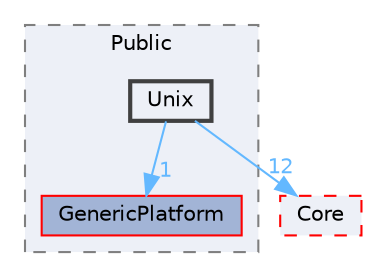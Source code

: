 digraph "Unix"
{
 // INTERACTIVE_SVG=YES
 // LATEX_PDF_SIZE
  bgcolor="transparent";
  edge [fontname=Helvetica,fontsize=10,labelfontname=Helvetica,labelfontsize=10];
  node [fontname=Helvetica,fontsize=10,shape=box,height=0.2,width=0.4];
  compound=true
  subgraph clusterdir_822f4142be24b1a42e8b780181de5344 {
    graph [ bgcolor="#edf0f7", pencolor="grey50", label="Public", fontname=Helvetica,fontsize=10 style="filled,dashed", URL="dir_822f4142be24b1a42e8b780181de5344.html",tooltip=""]
  dir_cdfed4ffc75fe6ca0526636b48f76dc7 [label="GenericPlatform", fillcolor="#a2b4d6", color="red", style="filled", URL="dir_cdfed4ffc75fe6ca0526636b48f76dc7.html",tooltip=""];
  dir_c93ab309b2ae2421c15a828193961977 [label="Unix", fillcolor="#edf0f7", color="grey25", style="filled,bold", URL="dir_c93ab309b2ae2421c15a828193961977.html",tooltip=""];
  }
  dir_0e6cddcc9caa1238c7f3774224afaa45 [label="Core", fillcolor="#edf0f7", color="red", style="filled,dashed", URL="dir_0e6cddcc9caa1238c7f3774224afaa45.html",tooltip=""];
  dir_c93ab309b2ae2421c15a828193961977->dir_0e6cddcc9caa1238c7f3774224afaa45 [headlabel="12", labeldistance=1.5 headhref="dir_001224_000266.html" href="dir_001224_000266.html" color="steelblue1" fontcolor="steelblue1"];
  dir_c93ab309b2ae2421c15a828193961977->dir_cdfed4ffc75fe6ca0526636b48f76dc7 [headlabel="1", labeldistance=1.5 headhref="dir_001224_000431.html" href="dir_001224_000431.html" color="steelblue1" fontcolor="steelblue1"];
}
